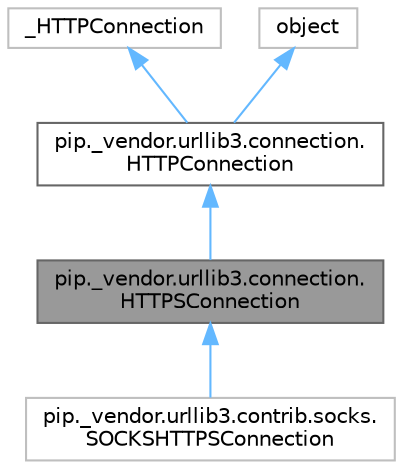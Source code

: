 digraph "pip._vendor.urllib3.connection.HTTPSConnection"
{
 // LATEX_PDF_SIZE
  bgcolor="transparent";
  edge [fontname=Helvetica,fontsize=10,labelfontname=Helvetica,labelfontsize=10];
  node [fontname=Helvetica,fontsize=10,shape=box,height=0.2,width=0.4];
  Node1 [id="Node000001",label="pip._vendor.urllib3.connection.\lHTTPSConnection",height=0.2,width=0.4,color="gray40", fillcolor="grey60", style="filled", fontcolor="black",tooltip=" "];
  Node2 -> Node1 [id="edge1_Node000001_Node000002",dir="back",color="steelblue1",style="solid",tooltip=" "];
  Node2 [id="Node000002",label="pip._vendor.urllib3.connection.\lHTTPConnection",height=0.2,width=0.4,color="gray40", fillcolor="white", style="filled",URL="$d0/d47/classpip_1_1__vendor_1_1urllib3_1_1connection_1_1HTTPConnection.html",tooltip=" "];
  Node3 -> Node2 [id="edge2_Node000002_Node000003",dir="back",color="steelblue1",style="solid",tooltip=" "];
  Node3 [id="Node000003",label="_HTTPConnection",height=0.2,width=0.4,color="grey75", fillcolor="white", style="filled",URL="$d8/d9f/class__HTTPConnection.html",tooltip=" "];
  Node4 -> Node2 [id="edge3_Node000002_Node000004",dir="back",color="steelblue1",style="solid",tooltip=" "];
  Node4 [id="Node000004",label="object",height=0.2,width=0.4,color="grey75", fillcolor="white", style="filled",tooltip=" "];
  Node1 -> Node5 [id="edge4_Node000001_Node000005",dir="back",color="steelblue1",style="solid",tooltip=" "];
  Node5 [id="Node000005",label="pip._vendor.urllib3.contrib.socks.\lSOCKSHTTPSConnection",height=0.2,width=0.4,color="grey75", fillcolor="white", style="filled",URL="$dc/d2c/classpip_1_1__vendor_1_1urllib3_1_1contrib_1_1socks_1_1SOCKSHTTPSConnection.html",tooltip=" "];
}
